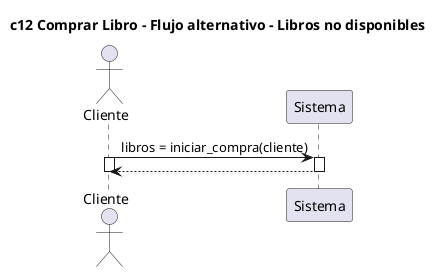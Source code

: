 @startuml


title c12 Comprar Libro - Flujo alternativo - Libros no disponibles

actor Cliente as c
participant Sistema as s

c -> s : libros = iniciar_compra(cliente)
activate c
    activate s
        c <-- s : 
    deactivate s

deactivate c

@enduml

@startuml

title c12 Comprar Libro - Flujo alternativo - Libros no disponibles

actor Cliente as c
participant Sistema as s

c -> s : libros = iniciar_compra(cliente)
activate c
    activate s

        c -> s : [len(libros) <= 0] terminar_compra()

        c <-- s
    deactivate s

deactivate c

@enduml

@startuml


title c12 Comprar Libro - Flujo alternativo - Libros no disponibles

actor Cliente as c
participant Sistema as s

c -> s : iniciar_compra(cliente)
activate c
    activate s
        c <-- s : libros = lista de libros
        c -> c : chequear_libros_disponibles(libros)

        c -> s : terminar_compra(cliente)

        c <-- s
    deactivate s

deactivate c

@enduml


@startuml


title c12 Comprar Libro

actor Cliente as c
participant Sistema as s

c -> s : libros = iniciar_compra(cliente)
activate c
    activate s

        alt len(libros) > 0

            c -> s : seleccionar_libro(libro)
            s -> s : operacion1
            s -> s : operacion2
            s -> s : operación n
            note right
                operaciones que se ejecutan
                en el caso de uso.
                no lleva otra opción de else.
            end note

        end 

    deactivate s

deactivate c

@enduml